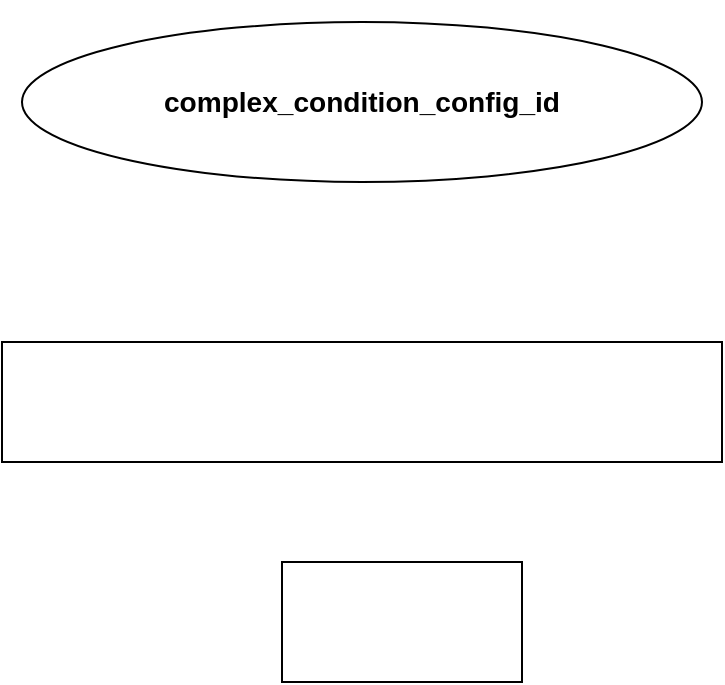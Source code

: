 <mxfile version="15.0.3" type="github">
  <diagram id="ycHtHQ43YZ_406mhdBBK" name="Page-1">
    <mxGraphModel dx="980" dy="654" grid="1" gridSize="10" guides="1" tooltips="1" connect="1" arrows="1" fold="1" page="1" pageScale="1" pageWidth="827" pageHeight="1169" math="0" shadow="0">
      <root>
        <mxCell id="0" />
        <mxCell id="1" parent="0" />
        <mxCell id="5lPcbhs3zbtfa8UQFrJL-1" value="&amp;nbsp;" style="rounded=0;whiteSpace=wrap;html=1;" parent="1" vertex="1">
          <mxGeometry x="200" y="250" width="360" height="60" as="geometry" />
        </mxCell>
        <mxCell id="pPenF1Cklaa-wZZq8Iaf-2" value="" style="rounded=0;whiteSpace=wrap;html=1;" vertex="1" parent="1">
          <mxGeometry x="340" y="360" width="120" height="60" as="geometry" />
        </mxCell>
        <mxCell id="pPenF1Cklaa-wZZq8Iaf-3" value="&#xa;&#xa;&lt;h3&gt;complex_condition_config_id&lt;/h3&gt;&#xa;&#xa;" style="ellipse;whiteSpace=wrap;html=1;" vertex="1" parent="1">
          <mxGeometry x="210" y="90" width="340" height="80" as="geometry" />
        </mxCell>
      </root>
    </mxGraphModel>
  </diagram>
</mxfile>
